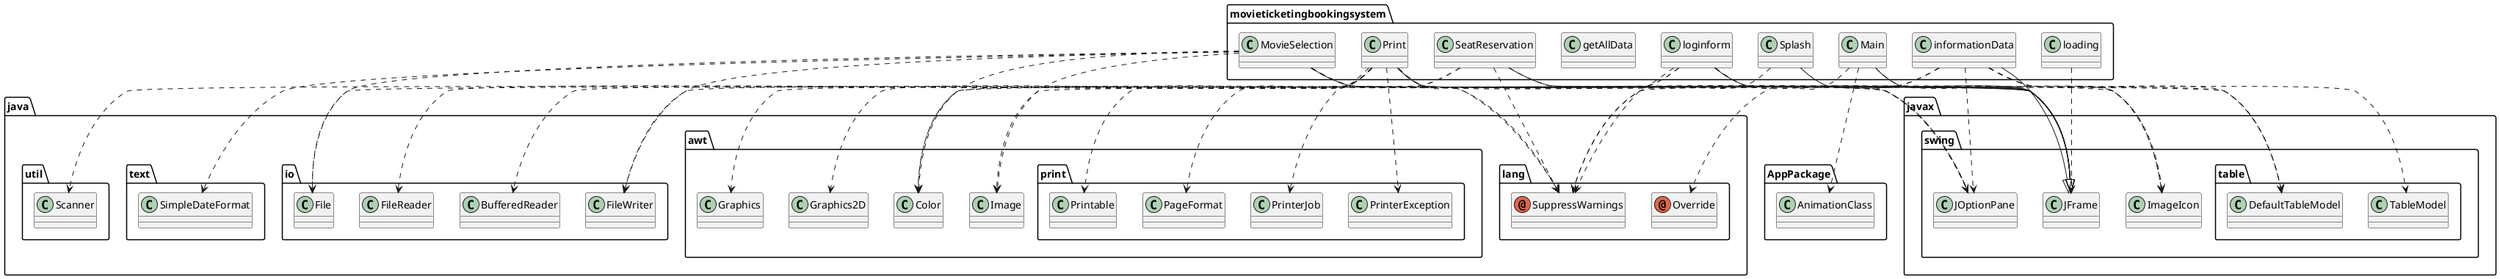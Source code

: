 @startuml
annotation java.lang.Override
annotation java.lang.SuppressWarnings
class AppPackage.AnimationClass
class java.awt.Color
class java.awt.Graphics
class java.awt.Graphics2D
class java.awt.Image
class java.awt.print.PageFormat
class java.awt.print.Printable
class java.awt.print.PrinterException
class java.awt.print.PrinterJob
class java.io.BufferedReader
class java.io.File
class java.io.FileReader
class java.io.FileWriter
class java.text.SimpleDateFormat
class java.util.Scanner
class javax.swing.ImageIcon
class javax.swing.JFrame
class javax.swing.JOptionPane
class javax.swing.table.DefaultTableModel
class javax.swing.table.TableModel
class movieticketingbookingsystem.Main
class movieticketingbookingsystem.MovieSelection
class movieticketingbookingsystem.Print
class movieticketingbookingsystem.SeatReservation
class movieticketingbookingsystem.Splash
class movieticketingbookingsystem.getAllData
class movieticketingbookingsystem.informationData
class movieticketingbookingsystem.loading
class movieticketingbookingsystem.loginform
movieticketingbookingsystem.Main ..> java.lang.Override
movieticketingbookingsystem.Main ..> AppPackage.AnimationClass
movieticketingbookingsystem.Main ..> javax.swing.ImageIcon
movieticketingbookingsystem.Main --|> javax.swing.JFrame
movieticketingbookingsystem.MovieSelection ..> java.lang.SuppressWarnings
movieticketingbookingsystem.MovieSelection ..> java.awt.Color
movieticketingbookingsystem.MovieSelection ..> java.awt.Image
movieticketingbookingsystem.MovieSelection ..> java.io.File
movieticketingbookingsystem.MovieSelection ..> java.io.FileWriter
movieticketingbookingsystem.MovieSelection ..> java.text.SimpleDateFormat
movieticketingbookingsystem.MovieSelection ..> javax.swing.ImageIcon
movieticketingbookingsystem.MovieSelection --|> javax.swing.JFrame
movieticketingbookingsystem.MovieSelection ..> javax.swing.JOptionPane
movieticketingbookingsystem.Print ..> java.lang.SuppressWarnings
movieticketingbookingsystem.Print ..> java.awt.Graphics
movieticketingbookingsystem.Print ..> java.awt.Graphics2D
movieticketingbookingsystem.Print ..> java.awt.print.PageFormat
movieticketingbookingsystem.Print ..> java.awt.print.Printable
movieticketingbookingsystem.Print ..> java.awt.print.PrinterException
movieticketingbookingsystem.Print ..> java.awt.print.PrinterJob
movieticketingbookingsystem.Print ..> java.io.BufferedReader
movieticketingbookingsystem.Print ..> java.io.File
movieticketingbookingsystem.Print ..> java.io.FileReader
movieticketingbookingsystem.Print --|> javax.swing.JFrame
movieticketingbookingsystem.Print ..> javax.swing.JOptionPane
movieticketingbookingsystem.Print ..> javax.swing.table.DefaultTableModel
movieticketingbookingsystem.SeatReservation ..> java.lang.SuppressWarnings
movieticketingbookingsystem.SeatReservation ..> java.awt.Color
movieticketingbookingsystem.SeatReservation ..> java.io.FileWriter
movieticketingbookingsystem.SeatReservation --|> javax.swing.JFrame
movieticketingbookingsystem.SeatReservation ..> javax.swing.JOptionPane
movieticketingbookingsystem.Splash ..> java.lang.SuppressWarnings
movieticketingbookingsystem.Splash --|> javax.swing.JFrame
movieticketingbookingsystem.informationData ..> java.lang.SuppressWarnings
movieticketingbookingsystem.informationData ..> java.awt.Image
movieticketingbookingsystem.informationData ..> javax.swing.ImageIcon
movieticketingbookingsystem.informationData --|> javax.swing.JFrame
movieticketingbookingsystem.informationData ..> javax.swing.JOptionPane
movieticketingbookingsystem.informationData ..> javax.swing.table.DefaultTableModel
movieticketingbookingsystem.informationData ..> javax.swing.table.TableModel
movieticketingbookingsystem.loading ..> javax.swing.JFrame
movieticketingbookingsystem.loginform ..> java.lang.SuppressWarnings
movieticketingbookingsystem.loginform ..> java.awt.Color
movieticketingbookingsystem.loginform ..> java.util.Scanner
movieticketingbookingsystem.loginform --|> javax.swing.JFrame
movieticketingbookingsystem.loginform ..> javax.swing.JOptionPane
movieticketingbookingsystem.loginform ..> javax.swing.table.DefaultTableModel
@enduml